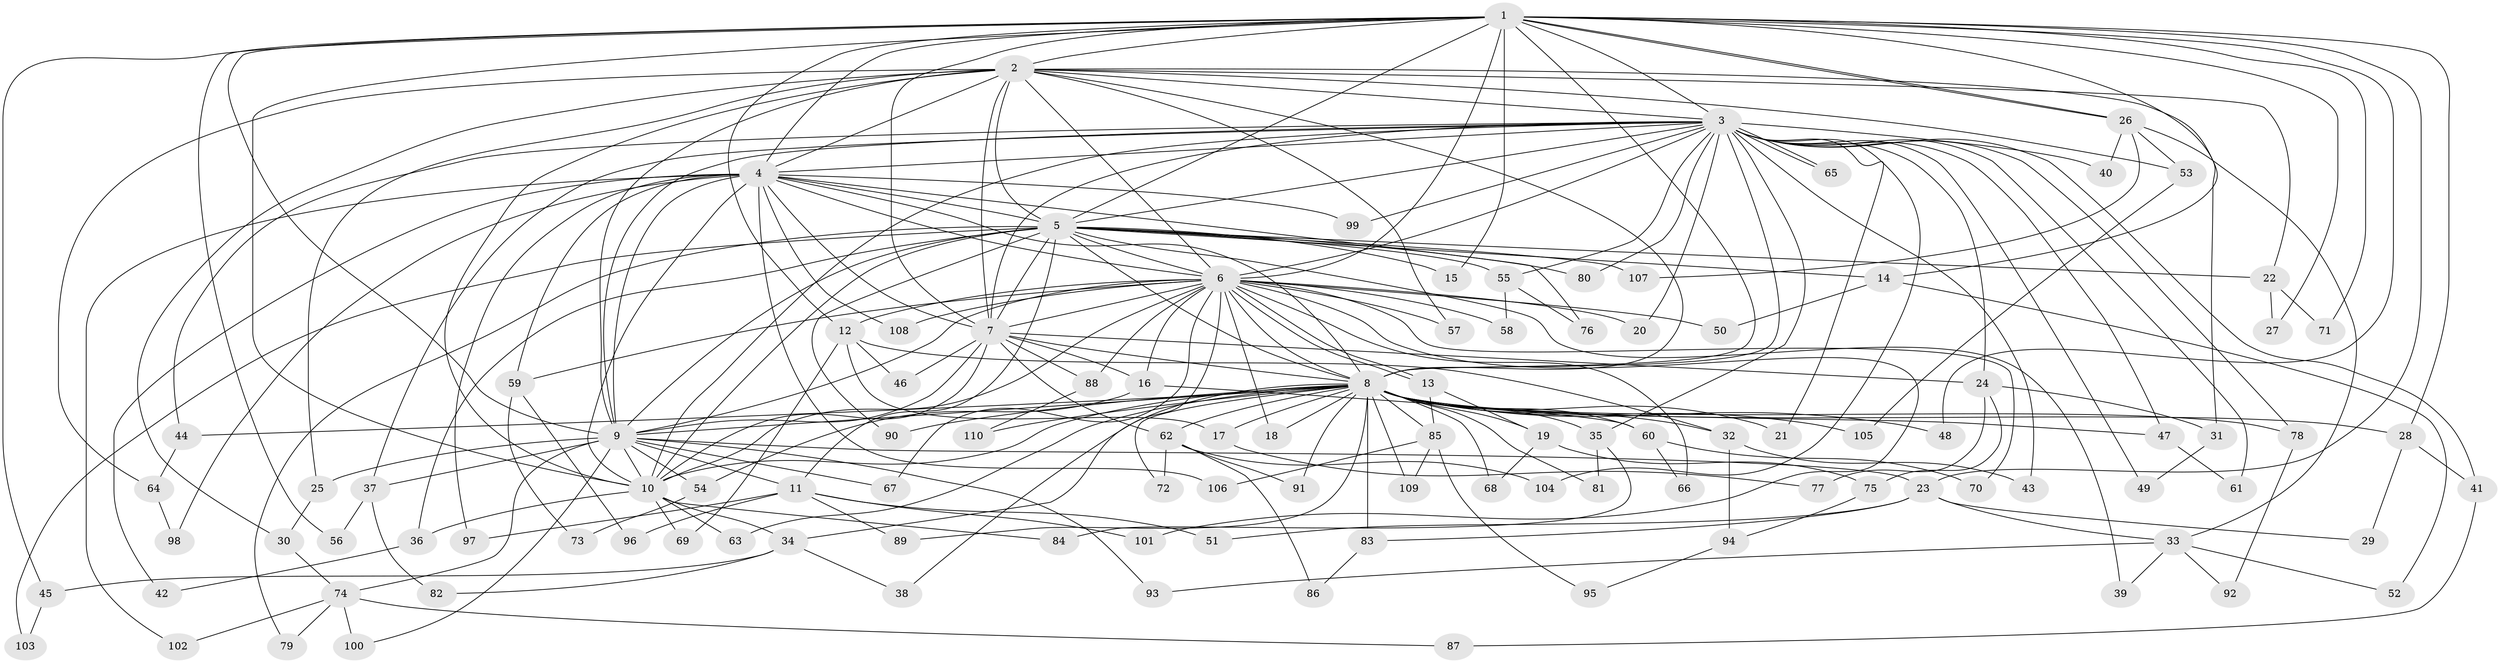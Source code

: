 // Generated by graph-tools (version 1.1) at 2025/01/03/09/25 03:01:23]
// undirected, 110 vertices, 245 edges
graph export_dot {
graph [start="1"]
  node [color=gray90,style=filled];
  1;
  2;
  3;
  4;
  5;
  6;
  7;
  8;
  9;
  10;
  11;
  12;
  13;
  14;
  15;
  16;
  17;
  18;
  19;
  20;
  21;
  22;
  23;
  24;
  25;
  26;
  27;
  28;
  29;
  30;
  31;
  32;
  33;
  34;
  35;
  36;
  37;
  38;
  39;
  40;
  41;
  42;
  43;
  44;
  45;
  46;
  47;
  48;
  49;
  50;
  51;
  52;
  53;
  54;
  55;
  56;
  57;
  58;
  59;
  60;
  61;
  62;
  63;
  64;
  65;
  66;
  67;
  68;
  69;
  70;
  71;
  72;
  73;
  74;
  75;
  76;
  77;
  78;
  79;
  80;
  81;
  82;
  83;
  84;
  85;
  86;
  87;
  88;
  89;
  90;
  91;
  92;
  93;
  94;
  95;
  96;
  97;
  98;
  99;
  100;
  101;
  102;
  103;
  104;
  105;
  106;
  107;
  108;
  109;
  110;
  1 -- 2;
  1 -- 3;
  1 -- 4;
  1 -- 5;
  1 -- 6;
  1 -- 7;
  1 -- 8;
  1 -- 9;
  1 -- 10;
  1 -- 12;
  1 -- 14;
  1 -- 15;
  1 -- 23;
  1 -- 26;
  1 -- 26;
  1 -- 27;
  1 -- 28;
  1 -- 45;
  1 -- 48;
  1 -- 56;
  1 -- 71;
  2 -- 3;
  2 -- 4;
  2 -- 5;
  2 -- 6;
  2 -- 7;
  2 -- 8;
  2 -- 9;
  2 -- 10;
  2 -- 22;
  2 -- 25;
  2 -- 30;
  2 -- 31;
  2 -- 53;
  2 -- 57;
  2 -- 64;
  3 -- 4;
  3 -- 5;
  3 -- 6;
  3 -- 7;
  3 -- 8;
  3 -- 9;
  3 -- 10;
  3 -- 20;
  3 -- 21;
  3 -- 24;
  3 -- 35;
  3 -- 37;
  3 -- 40;
  3 -- 41;
  3 -- 43;
  3 -- 44;
  3 -- 47;
  3 -- 49;
  3 -- 55;
  3 -- 61;
  3 -- 65;
  3 -- 65;
  3 -- 78;
  3 -- 80;
  3 -- 99;
  3 -- 104;
  4 -- 5;
  4 -- 6;
  4 -- 7;
  4 -- 8;
  4 -- 9;
  4 -- 10;
  4 -- 42;
  4 -- 59;
  4 -- 76;
  4 -- 97;
  4 -- 98;
  4 -- 99;
  4 -- 102;
  4 -- 106;
  4 -- 108;
  5 -- 6;
  5 -- 7;
  5 -- 8;
  5 -- 9;
  5 -- 10;
  5 -- 11;
  5 -- 14;
  5 -- 15;
  5 -- 22;
  5 -- 36;
  5 -- 39;
  5 -- 55;
  5 -- 79;
  5 -- 80;
  5 -- 90;
  5 -- 103;
  5 -- 107;
  6 -- 7;
  6 -- 8;
  6 -- 9;
  6 -- 10;
  6 -- 12;
  6 -- 13;
  6 -- 13;
  6 -- 16;
  6 -- 18;
  6 -- 20;
  6 -- 38;
  6 -- 50;
  6 -- 57;
  6 -- 58;
  6 -- 59;
  6 -- 66;
  6 -- 67;
  6 -- 70;
  6 -- 88;
  6 -- 101;
  6 -- 108;
  7 -- 8;
  7 -- 9;
  7 -- 10;
  7 -- 16;
  7 -- 24;
  7 -- 46;
  7 -- 62;
  7 -- 88;
  8 -- 9;
  8 -- 10;
  8 -- 17;
  8 -- 18;
  8 -- 19;
  8 -- 21;
  8 -- 28;
  8 -- 32;
  8 -- 34;
  8 -- 35;
  8 -- 44;
  8 -- 47;
  8 -- 48;
  8 -- 60;
  8 -- 62;
  8 -- 63;
  8 -- 68;
  8 -- 72;
  8 -- 78;
  8 -- 81;
  8 -- 83;
  8 -- 85;
  8 -- 89;
  8 -- 90;
  8 -- 91;
  8 -- 105;
  8 -- 109;
  8 -- 110;
  9 -- 10;
  9 -- 11;
  9 -- 23;
  9 -- 25;
  9 -- 37;
  9 -- 54;
  9 -- 67;
  9 -- 74;
  9 -- 93;
  9 -- 100;
  10 -- 34;
  10 -- 36;
  10 -- 63;
  10 -- 69;
  10 -- 84;
  11 -- 51;
  11 -- 89;
  11 -- 96;
  11 -- 97;
  11 -- 101;
  12 -- 17;
  12 -- 32;
  12 -- 46;
  12 -- 69;
  13 -- 19;
  13 -- 85;
  14 -- 50;
  14 -- 52;
  16 -- 54;
  16 -- 60;
  17 -- 77;
  19 -- 68;
  19 -- 75;
  22 -- 27;
  22 -- 71;
  23 -- 29;
  23 -- 33;
  23 -- 51;
  23 -- 83;
  24 -- 31;
  24 -- 75;
  24 -- 77;
  25 -- 30;
  26 -- 33;
  26 -- 40;
  26 -- 53;
  26 -- 107;
  28 -- 29;
  28 -- 41;
  30 -- 74;
  31 -- 49;
  32 -- 43;
  32 -- 94;
  33 -- 39;
  33 -- 52;
  33 -- 92;
  33 -- 93;
  34 -- 38;
  34 -- 45;
  34 -- 82;
  35 -- 81;
  35 -- 84;
  36 -- 42;
  37 -- 56;
  37 -- 82;
  41 -- 87;
  44 -- 64;
  45 -- 103;
  47 -- 61;
  53 -- 105;
  54 -- 73;
  55 -- 58;
  55 -- 76;
  59 -- 73;
  59 -- 96;
  60 -- 66;
  60 -- 70;
  62 -- 72;
  62 -- 86;
  62 -- 91;
  62 -- 104;
  64 -- 98;
  74 -- 79;
  74 -- 87;
  74 -- 100;
  74 -- 102;
  75 -- 94;
  78 -- 92;
  83 -- 86;
  85 -- 95;
  85 -- 106;
  85 -- 109;
  88 -- 110;
  94 -- 95;
}
